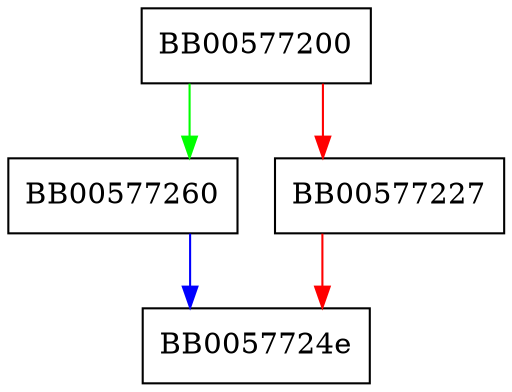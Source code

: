 digraph i2d_SCT_LIST {
  node [shape="box"];
  graph [splines=ortho];
  BB00577200 -> BB00577260 [color="green"];
  BB00577200 -> BB00577227 [color="red"];
  BB00577227 -> BB0057724e [color="red"];
  BB00577260 -> BB0057724e [color="blue"];
}